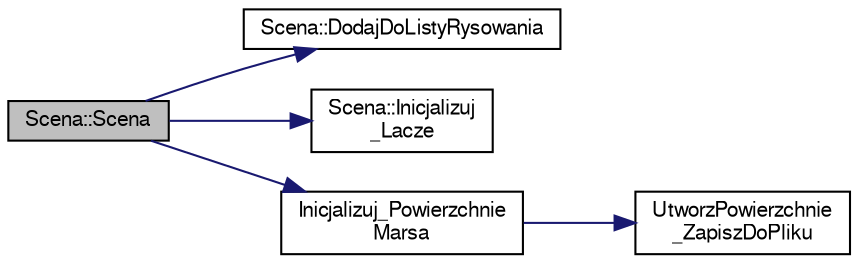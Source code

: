 digraph "Scena::Scena"
{
 // LATEX_PDF_SIZE
  edge [fontname="FreeSans",fontsize="10",labelfontname="FreeSans",labelfontsize="10"];
  node [fontname="FreeSans",fontsize="10",shape=record];
  rankdir="LR";
  Node1 [label="Scena::Scena",height=0.2,width=0.4,color="black", fillcolor="grey75", style="filled", fontcolor="black",tooltip="Konstruktor bezparametryczny."];
  Node1 -> Node2 [color="midnightblue",fontsize="10",style="solid",fontname="FreeSans"];
  Node2 [label="Scena::DodajDoListyRysowania",height=0.2,width=0.4,color="black", fillcolor="white", style="filled",URL="$a00089.html#a92ef746dc8f551b620d6e320642936ac",tooltip="Metoda dodaje elementy do listy rysowania."];
  Node1 -> Node3 [color="midnightblue",fontsize="10",style="solid",fontname="FreeSans"];
  Node3 [label="Scena::Inicjalizuj\l_Lacze",height=0.2,width=0.4,color="black", fillcolor="white", style="filled",URL="$a00089.html#a0ca26a82143a42520f6ab3dd10e115dc",tooltip="Metoda inicjalizująca łącze z gnuplotem."];
  Node1 -> Node4 [color="midnightblue",fontsize="10",style="solid",fontname="FreeSans"];
  Node4 [label="Inicjalizuj_Powierzchnie\lMarsa",height=0.2,width=0.4,color="black", fillcolor="white", style="filled",URL="$a00038.html#a4ea2370930491646c4519a1f689f117c",tooltip="Funkcja inicjalizująca powierzchnie marsa."];
  Node4 -> Node5 [color="midnightblue",fontsize="10",style="solid",fontname="FreeSans"];
  Node5 [label="UtworzPowierzchnie\l_ZapiszDoPliku",height=0.2,width=0.4,color="black", fillcolor="white", style="filled",URL="$a00062.html#a4eefeb43e7c6727fb4e262012df87ad2",tooltip=" "];
}
